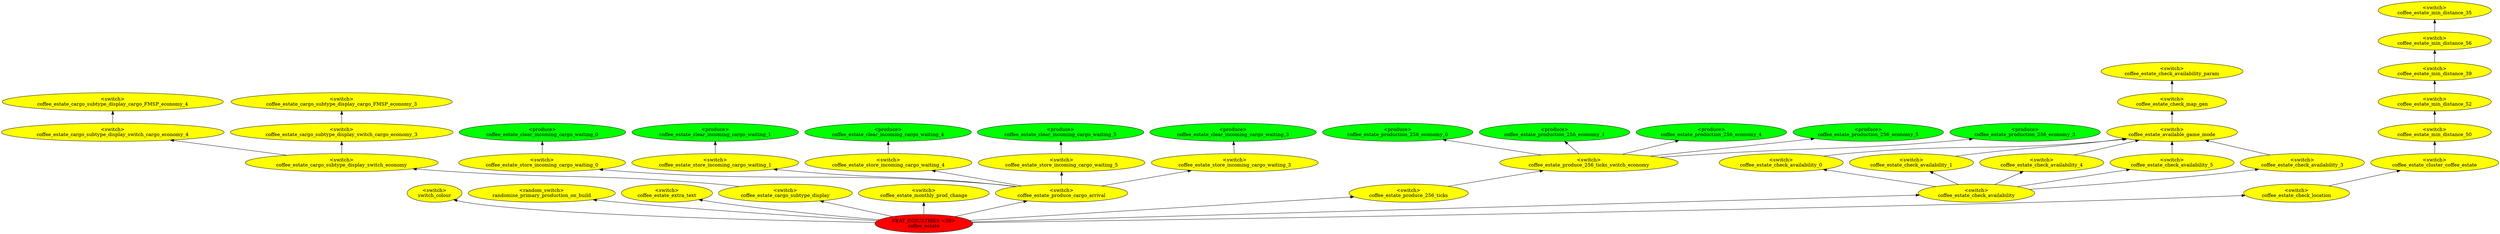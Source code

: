 digraph {
rankdir="BT"
switch_colour [fillcolor=yellow style="filled" label="<switch>\nswitch_colour"]
randomise_primary_production_on_build [fillcolor=yellow style="filled" label="<random_switch>\nrandomise_primary_production_on_build"]
coffee_estate_extra_text [fillcolor=yellow style="filled" label="<switch>\ncoffee_estate_extra_text"]
coffee_estate_cargo_subtype_display_cargo_FMSP_economy_4 [fillcolor=yellow style="filled" label="<switch>\ncoffee_estate_cargo_subtype_display_cargo_FMSP_economy_4"]
coffee_estate_cargo_subtype_display_switch_cargo_economy_4 [fillcolor=yellow style="filled" label="<switch>\ncoffee_estate_cargo_subtype_display_switch_cargo_economy_4"]
coffee_estate_cargo_subtype_display_cargo_FMSP_economy_3 [fillcolor=yellow style="filled" label="<switch>\ncoffee_estate_cargo_subtype_display_cargo_FMSP_economy_3"]
coffee_estate_cargo_subtype_display_switch_cargo_economy_3 [fillcolor=yellow style="filled" label="<switch>\ncoffee_estate_cargo_subtype_display_switch_cargo_economy_3"]
coffee_estate_cargo_subtype_display_switch_economy [fillcolor=yellow style="filled" label="<switch>\ncoffee_estate_cargo_subtype_display_switch_economy"]
coffee_estate_cargo_subtype_display [fillcolor=yellow style="filled" label="<switch>\ncoffee_estate_cargo_subtype_display"]
coffee_estate_monthly_prod_change [fillcolor=yellow style="filled" label="<switch>\ncoffee_estate_monthly_prod_change"]
coffee_estate_clear_incoming_cargo_waiting_0 [fillcolor=green style="filled" label="<produce>\ncoffee_estate_clear_incoming_cargo_waiting_0"]
coffee_estate_store_incoming_cargo_waiting_0 [fillcolor=yellow style="filled" label="<switch>\ncoffee_estate_store_incoming_cargo_waiting_0"]
coffee_estate_clear_incoming_cargo_waiting_1 [fillcolor=green style="filled" label="<produce>\ncoffee_estate_clear_incoming_cargo_waiting_1"]
coffee_estate_store_incoming_cargo_waiting_1 [fillcolor=yellow style="filled" label="<switch>\ncoffee_estate_store_incoming_cargo_waiting_1"]
coffee_estate_clear_incoming_cargo_waiting_4 [fillcolor=green style="filled" label="<produce>\ncoffee_estate_clear_incoming_cargo_waiting_4"]
coffee_estate_store_incoming_cargo_waiting_4 [fillcolor=yellow style="filled" label="<switch>\ncoffee_estate_store_incoming_cargo_waiting_4"]
coffee_estate_clear_incoming_cargo_waiting_5 [fillcolor=green style="filled" label="<produce>\ncoffee_estate_clear_incoming_cargo_waiting_5"]
coffee_estate_store_incoming_cargo_waiting_5 [fillcolor=yellow style="filled" label="<switch>\ncoffee_estate_store_incoming_cargo_waiting_5"]
coffee_estate_clear_incoming_cargo_waiting_3 [fillcolor=green style="filled" label="<produce>\ncoffee_estate_clear_incoming_cargo_waiting_3"]
coffee_estate_store_incoming_cargo_waiting_3 [fillcolor=yellow style="filled" label="<switch>\ncoffee_estate_store_incoming_cargo_waiting_3"]
coffee_estate_produce_cargo_arrival [fillcolor=yellow style="filled" label="<switch>\ncoffee_estate_produce_cargo_arrival"]
coffee_estate_production_256_economy_0 [fillcolor=green style="filled" label="<produce>\ncoffee_estate_production_256_economy_0"]
coffee_estate_production_256_economy_1 [fillcolor=green style="filled" label="<produce>\ncoffee_estate_production_256_economy_1"]
coffee_estate_production_256_economy_4 [fillcolor=green style="filled" label="<produce>\ncoffee_estate_production_256_economy_4"]
coffee_estate_production_256_economy_5 [fillcolor=green style="filled" label="<produce>\ncoffee_estate_production_256_economy_5"]
coffee_estate_production_256_economy_3 [fillcolor=green style="filled" label="<produce>\ncoffee_estate_production_256_economy_3"]
coffee_estate_produce_256_ticks_switch_economy [fillcolor=yellow style="filled" label="<switch>\ncoffee_estate_produce_256_ticks_switch_economy"]
coffee_estate_produce_256_ticks [fillcolor=yellow style="filled" label="<switch>\ncoffee_estate_produce_256_ticks"]
coffee_estate_check_availability_param [fillcolor=yellow style="filled" label="<switch>\ncoffee_estate_check_availability_param"]
coffee_estate_check_map_gen [fillcolor=yellow style="filled" label="<switch>\ncoffee_estate_check_map_gen"]
coffee_estate_available_game_mode [fillcolor=yellow style="filled" label="<switch>\ncoffee_estate_available_game_mode"]
coffee_estate_check_availability_0 [fillcolor=yellow style="filled" label="<switch>\ncoffee_estate_check_availability_0"]
coffee_estate_check_availability_1 [fillcolor=yellow style="filled" label="<switch>\ncoffee_estate_check_availability_1"]
coffee_estate_check_availability_4 [fillcolor=yellow style="filled" label="<switch>\ncoffee_estate_check_availability_4"]
coffee_estate_check_availability_5 [fillcolor=yellow style="filled" label="<switch>\ncoffee_estate_check_availability_5"]
coffee_estate_check_availability_3 [fillcolor=yellow style="filled" label="<switch>\ncoffee_estate_check_availability_3"]
coffee_estate_check_availability [fillcolor=yellow style="filled" label="<switch>\ncoffee_estate_check_availability"]
coffee_estate_min_distance_35 [fillcolor=yellow style="filled" label="<switch>\ncoffee_estate_min_distance_35"]
coffee_estate_min_distance_56 [fillcolor=yellow style="filled" label="<switch>\ncoffee_estate_min_distance_56"]
coffee_estate_min_distance_39 [fillcolor=yellow style="filled" label="<switch>\ncoffee_estate_min_distance_39"]
coffee_estate_min_distance_52 [fillcolor=yellow style="filled" label="<switch>\ncoffee_estate_min_distance_52"]
coffee_estate_min_distance_50 [fillcolor=yellow style="filled" label="<switch>\ncoffee_estate_min_distance_50"]
coffee_estate_cluster_coffee_estate [fillcolor=yellow style="filled" label="<switch>\ncoffee_estate_cluster_coffee_estate"]
coffee_estate_check_location [fillcolor=yellow style="filled" label="<switch>\ncoffee_estate_check_location"]
coffee_estate [fillcolor=red style="filled" label="FEAT_INDUSTRIES <50>\ncoffee_estate"]
coffee_estate_produce_cargo_arrival->coffee_estate_store_incoming_cargo_waiting_3
coffee_estate_produce_cargo_arrival->coffee_estate_store_incoming_cargo_waiting_5
coffee_estate_min_distance_52->coffee_estate_min_distance_39
coffee_estate_produce_256_ticks_switch_economy->coffee_estate_production_256_economy_5
coffee_estate_store_incoming_cargo_waiting_1->coffee_estate_clear_incoming_cargo_waiting_1
coffee_estate_produce_256_ticks_switch_economy->coffee_estate_production_256_economy_3
coffee_estate_produce_256_ticks->coffee_estate_produce_256_ticks_switch_economy
coffee_estate_store_incoming_cargo_waiting_4->coffee_estate_clear_incoming_cargo_waiting_4
coffee_estate_min_distance_56->coffee_estate_min_distance_35
coffee_estate_min_distance_39->coffee_estate_min_distance_56
coffee_estate_cargo_subtype_display->coffee_estate_cargo_subtype_display_switch_economy
coffee_estate_produce_256_ticks_switch_economy->coffee_estate_production_256_economy_4
coffee_estate_produce_cargo_arrival->coffee_estate_store_incoming_cargo_waiting_1
coffee_estate_produce_256_ticks_switch_economy->coffee_estate_production_256_economy_0
coffee_estate->coffee_estate_cargo_subtype_display
coffee_estate_produce_cargo_arrival->coffee_estate_store_incoming_cargo_waiting_0
coffee_estate->randomise_primary_production_on_build
coffee_estate_cluster_coffee_estate->coffee_estate_min_distance_50
coffee_estate->coffee_estate_check_availability
coffee_estate_min_distance_50->coffee_estate_min_distance_52
coffee_estate_check_location->coffee_estate_cluster_coffee_estate
coffee_estate->coffee_estate_extra_text
coffee_estate_store_incoming_cargo_waiting_0->coffee_estate_clear_incoming_cargo_waiting_0
coffee_estate_store_incoming_cargo_waiting_5->coffee_estate_clear_incoming_cargo_waiting_5
coffee_estate_produce_256_ticks_switch_economy->coffee_estate_production_256_economy_1
coffee_estate_cargo_subtype_display_switch_economy->coffee_estate_cargo_subtype_display_switch_cargo_economy_4
coffee_estate_cargo_subtype_display_switch_economy->coffee_estate_cargo_subtype_display_switch_cargo_economy_3
coffee_estate_cargo_subtype_display_switch_cargo_economy_4->coffee_estate_cargo_subtype_display_cargo_FMSP_economy_4
coffee_estate_store_incoming_cargo_waiting_3->coffee_estate_clear_incoming_cargo_waiting_3
coffee_estate_check_availability_5->coffee_estate_available_game_mode
coffee_estate_check_map_gen->coffee_estate_check_availability_param
coffee_estate_check_availability_4->coffee_estate_available_game_mode
coffee_estate->coffee_estate_produce_cargo_arrival
coffee_estate->switch_colour
coffee_estate_check_availability->coffee_estate_check_availability_5
coffee_estate_check_availability_3->coffee_estate_available_game_mode
coffee_estate_check_availability_0->coffee_estate_available_game_mode
coffee_estate->coffee_estate_produce_256_ticks
coffee_estate_check_availability->coffee_estate_check_availability_3
coffee_estate_check_availability->coffee_estate_check_availability_1
coffee_estate_available_game_mode->coffee_estate_check_map_gen
coffee_estate_check_availability_1->coffee_estate_available_game_mode
coffee_estate_produce_cargo_arrival->coffee_estate_store_incoming_cargo_waiting_4
coffee_estate_check_availability->coffee_estate_check_availability_0
coffee_estate->coffee_estate_check_location
coffee_estate_check_availability->coffee_estate_check_availability_4
coffee_estate_cargo_subtype_display_switch_cargo_economy_3->coffee_estate_cargo_subtype_display_cargo_FMSP_economy_3
coffee_estate->coffee_estate_monthly_prod_change
}
